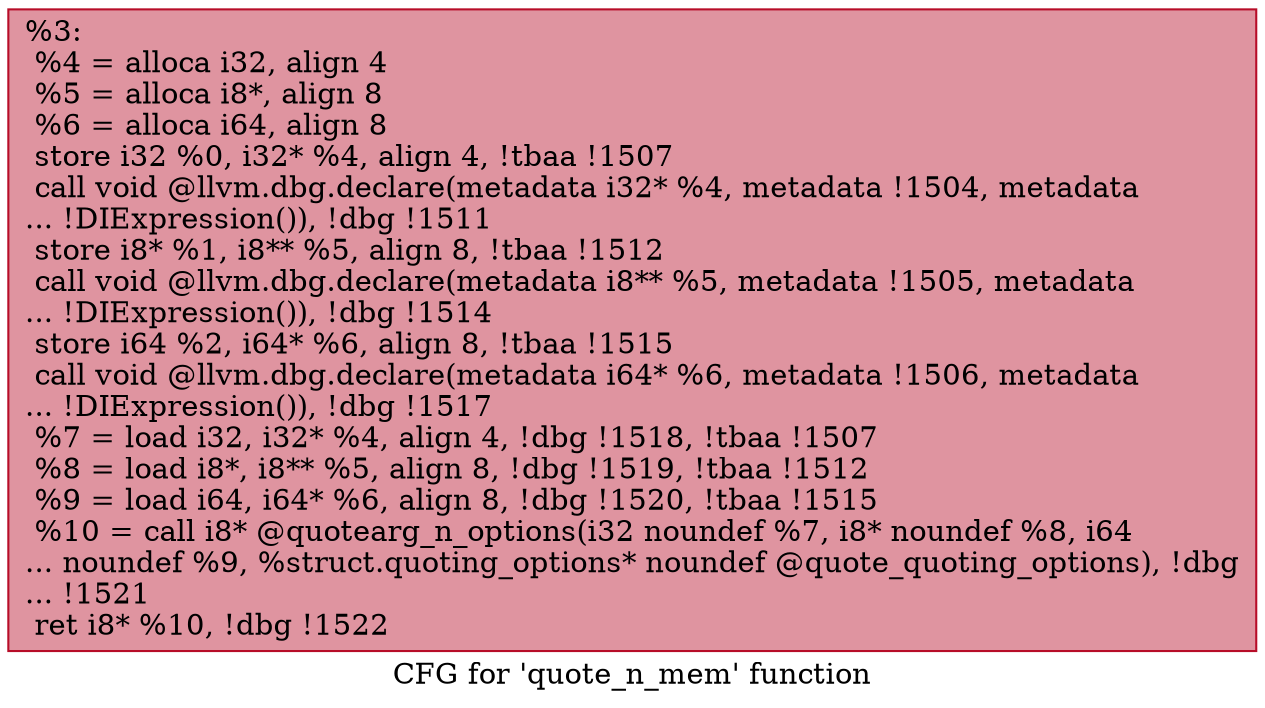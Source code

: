 digraph "CFG for 'quote_n_mem' function" {
	label="CFG for 'quote_n_mem' function";

	Node0x15edb50 [shape=record,color="#b70d28ff", style=filled, fillcolor="#b70d2870",label="{%3:\l  %4 = alloca i32, align 4\l  %5 = alloca i8*, align 8\l  %6 = alloca i64, align 8\l  store i32 %0, i32* %4, align 4, !tbaa !1507\l  call void @llvm.dbg.declare(metadata i32* %4, metadata !1504, metadata\l... !DIExpression()), !dbg !1511\l  store i8* %1, i8** %5, align 8, !tbaa !1512\l  call void @llvm.dbg.declare(metadata i8** %5, metadata !1505, metadata\l... !DIExpression()), !dbg !1514\l  store i64 %2, i64* %6, align 8, !tbaa !1515\l  call void @llvm.dbg.declare(metadata i64* %6, metadata !1506, metadata\l... !DIExpression()), !dbg !1517\l  %7 = load i32, i32* %4, align 4, !dbg !1518, !tbaa !1507\l  %8 = load i8*, i8** %5, align 8, !dbg !1519, !tbaa !1512\l  %9 = load i64, i64* %6, align 8, !dbg !1520, !tbaa !1515\l  %10 = call i8* @quotearg_n_options(i32 noundef %7, i8* noundef %8, i64\l... noundef %9, %struct.quoting_options* noundef @quote_quoting_options), !dbg\l... !1521\l  ret i8* %10, !dbg !1522\l}"];
}
